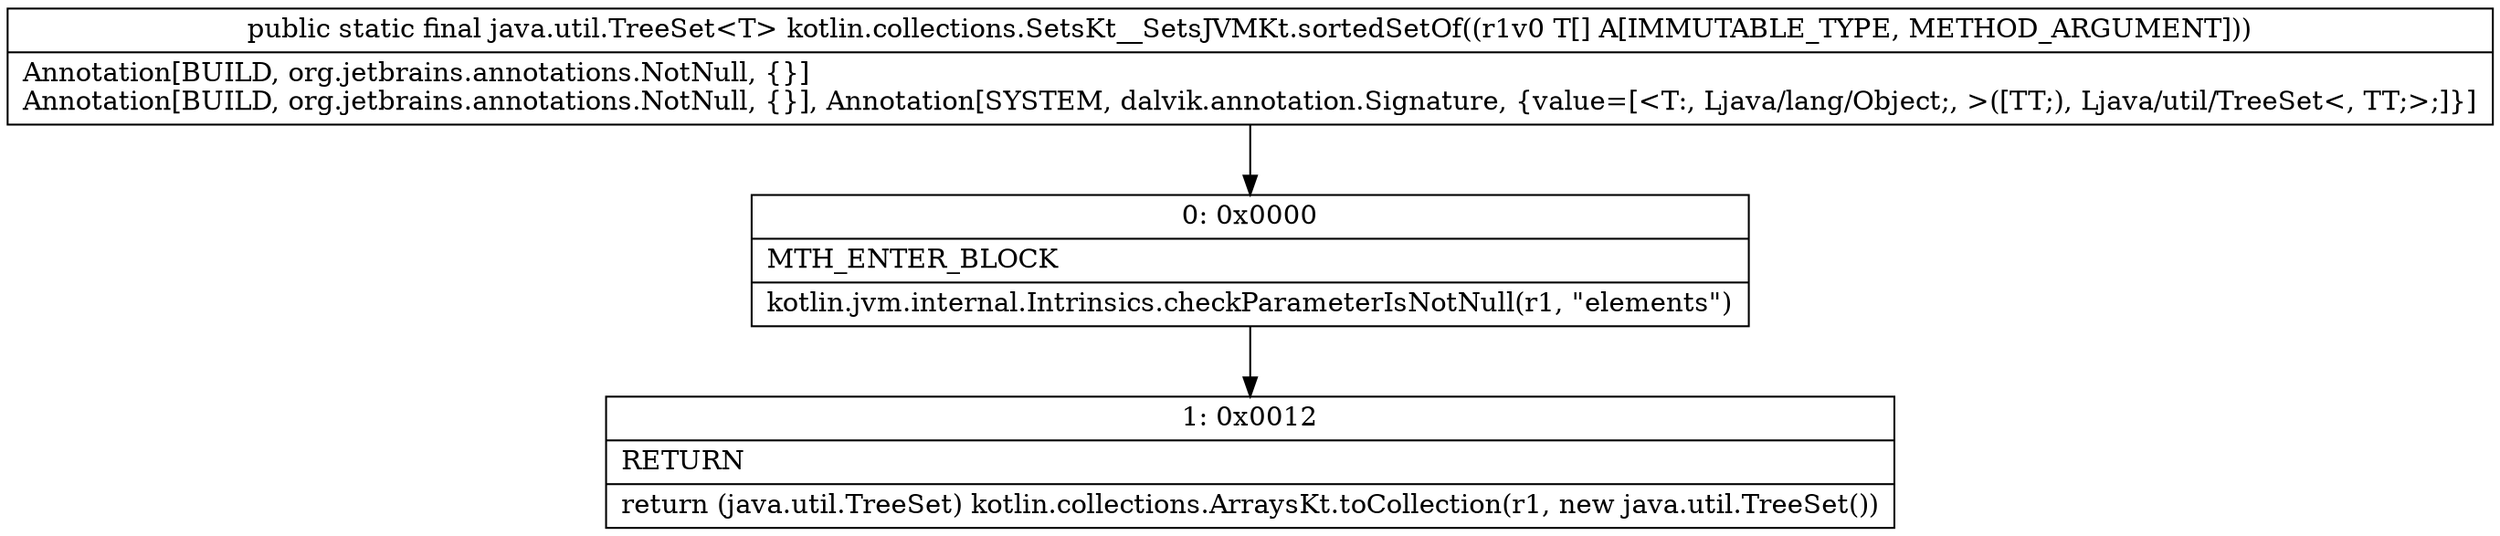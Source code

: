 digraph "CFG forkotlin.collections.SetsKt__SetsJVMKt.sortedSetOf([Ljava\/lang\/Object;)Ljava\/util\/TreeSet;" {
Node_0 [shape=record,label="{0\:\ 0x0000|MTH_ENTER_BLOCK\l|kotlin.jvm.internal.Intrinsics.checkParameterIsNotNull(r1, \"elements\")\l}"];
Node_1 [shape=record,label="{1\:\ 0x0012|RETURN\l|return (java.util.TreeSet) kotlin.collections.ArraysKt.toCollection(r1, new java.util.TreeSet())\l}"];
MethodNode[shape=record,label="{public static final java.util.TreeSet\<T\> kotlin.collections.SetsKt__SetsJVMKt.sortedSetOf((r1v0 T[] A[IMMUTABLE_TYPE, METHOD_ARGUMENT]))  | Annotation[BUILD, org.jetbrains.annotations.NotNull, \{\}]\lAnnotation[BUILD, org.jetbrains.annotations.NotNull, \{\}], Annotation[SYSTEM, dalvik.annotation.Signature, \{value=[\<T:, Ljava\/lang\/Object;, \>([TT;), Ljava\/util\/TreeSet\<, TT;\>;]\}]\l}"];
MethodNode -> Node_0;
Node_0 -> Node_1;
}

